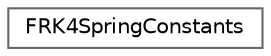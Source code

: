 digraph "Graphical Class Hierarchy"
{
 // INTERACTIVE_SVG=YES
 // LATEX_PDF_SIZE
  bgcolor="transparent";
  edge [fontname=Helvetica,fontsize=10,labelfontname=Helvetica,labelfontsize=10];
  node [fontname=Helvetica,fontsize=10,shape=box,height=0.2,width=0.4];
  rankdir="LR";
  Node0 [id="Node000000",label="FRK4SpringConstants",height=0.2,width=0.4,color="grey40", fillcolor="white", style="filled",URL="$d3/d2c/structFRK4SpringConstants.html",tooltip=" "];
}
